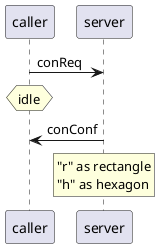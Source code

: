 @startuml
caller -> server : conReq
hnote over caller : idle
caller <- server : conConf
rnote over server
"r" as rectangle
"h" as hexagon
endrnote
@enduml
